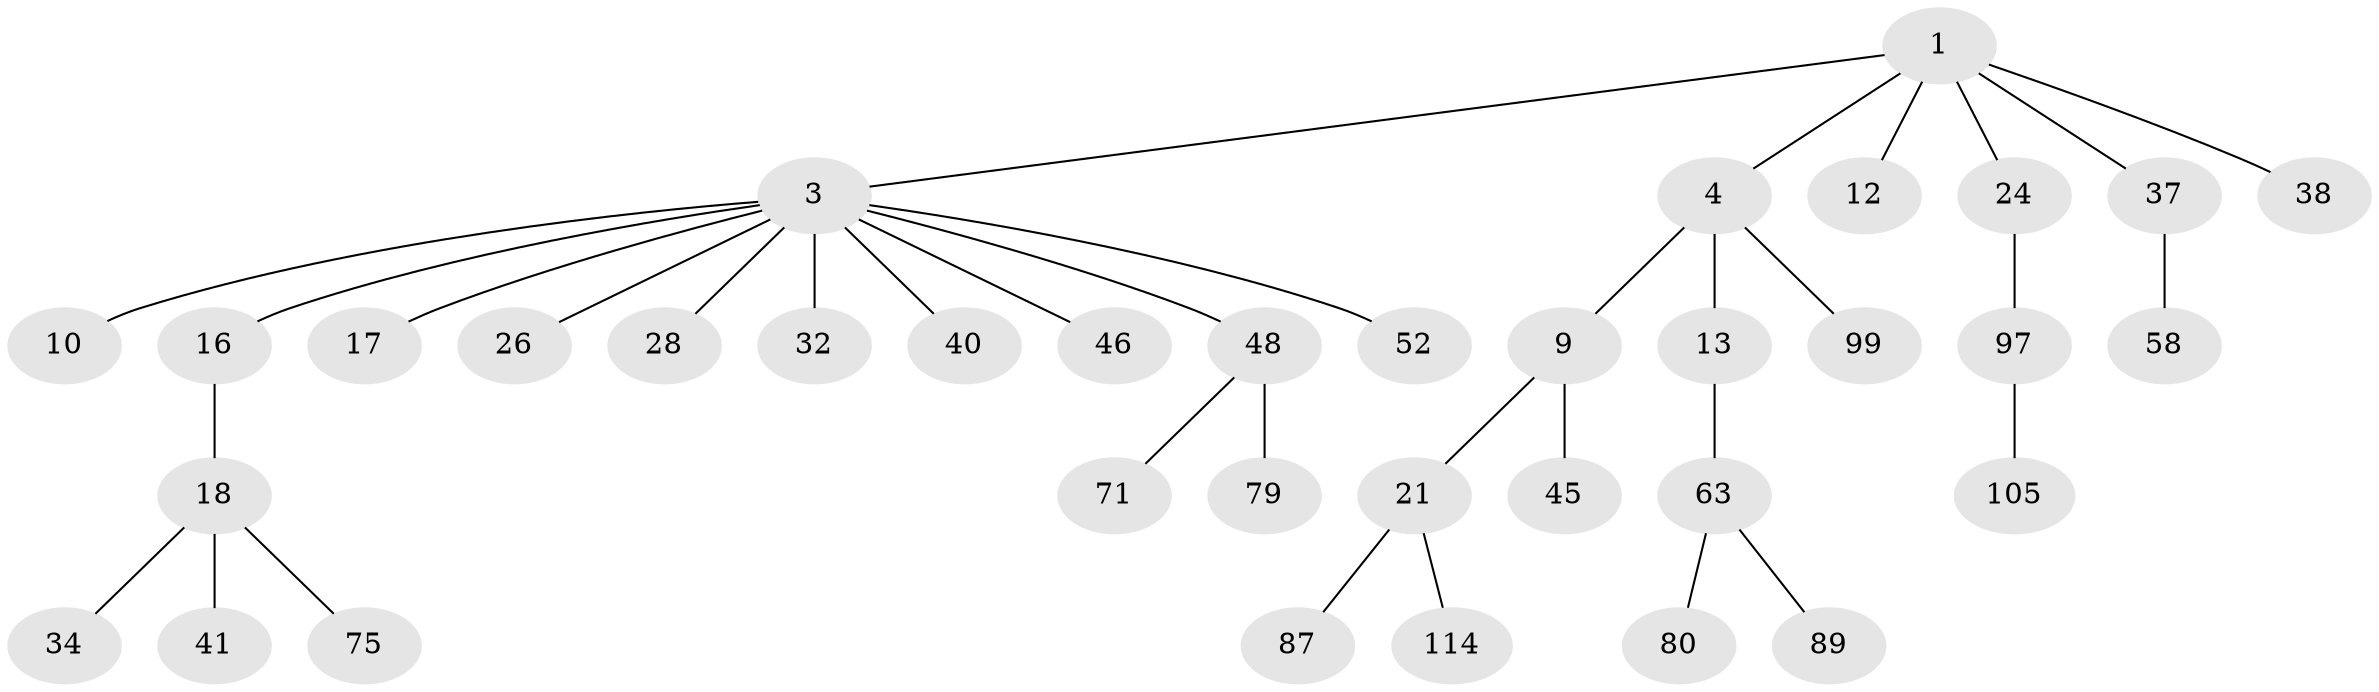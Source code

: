 // original degree distribution, {6: 0.008264462809917356, 5: 0.03305785123966942, 4: 0.0743801652892562, 3: 0.1487603305785124, 7: 0.008264462809917356, 2: 0.2396694214876033, 1: 0.48760330578512395}
// Generated by graph-tools (version 1.1) at 2025/19/03/04/25 18:19:14]
// undirected, 36 vertices, 35 edges
graph export_dot {
graph [start="1"]
  node [color=gray90,style=filled];
  1 [super="+2+7+84+76+73"];
  3 [super="+29+5"];
  4;
  9 [super="+110+14"];
  10 [super="+88+90"];
  12;
  13 [super="+23"];
  16;
  17 [super="+20"];
  18 [super="+53+25+43+82"];
  21 [super="+22"];
  24 [super="+104+31+49"];
  26;
  28 [super="+111"];
  32;
  34 [super="+112"];
  37 [super="+44+42+64"];
  38 [super="+55+54"];
  40;
  41;
  45 [super="+74"];
  46 [super="+50+83"];
  48 [super="+69+62+59+67"];
  52;
  58 [super="+98+106"];
  63 [super="+68+109"];
  71;
  75;
  79 [super="+119"];
  80 [super="+81"];
  87;
  89;
  97 [super="+102"];
  99;
  105;
  114;
  1 -- 4;
  1 -- 3;
  1 -- 37;
  1 -- 38;
  1 -- 12;
  1 -- 24;
  3 -- 28;
  3 -- 52;
  3 -- 32;
  3 -- 40;
  3 -- 10;
  3 -- 46;
  3 -- 16;
  3 -- 48;
  3 -- 17;
  3 -- 26;
  4 -- 9;
  4 -- 13;
  4 -- 99;
  9 -- 21;
  9 -- 45;
  13 -- 63;
  16 -- 18;
  18 -- 75;
  18 -- 41;
  18 -- 34;
  21 -- 114;
  21 -- 87;
  24 -- 97;
  37 -- 58;
  48 -- 71;
  48 -- 79;
  63 -- 80;
  63 -- 89;
  97 -- 105;
}
